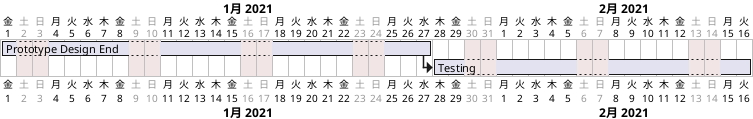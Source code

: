 @startgantt

language ja

Project starts at 2021-01-01
saturday are closed
sunday are closed

[Prototype Design End] lasts 19 days
then [Testing] lasts 14 days
@endgantt